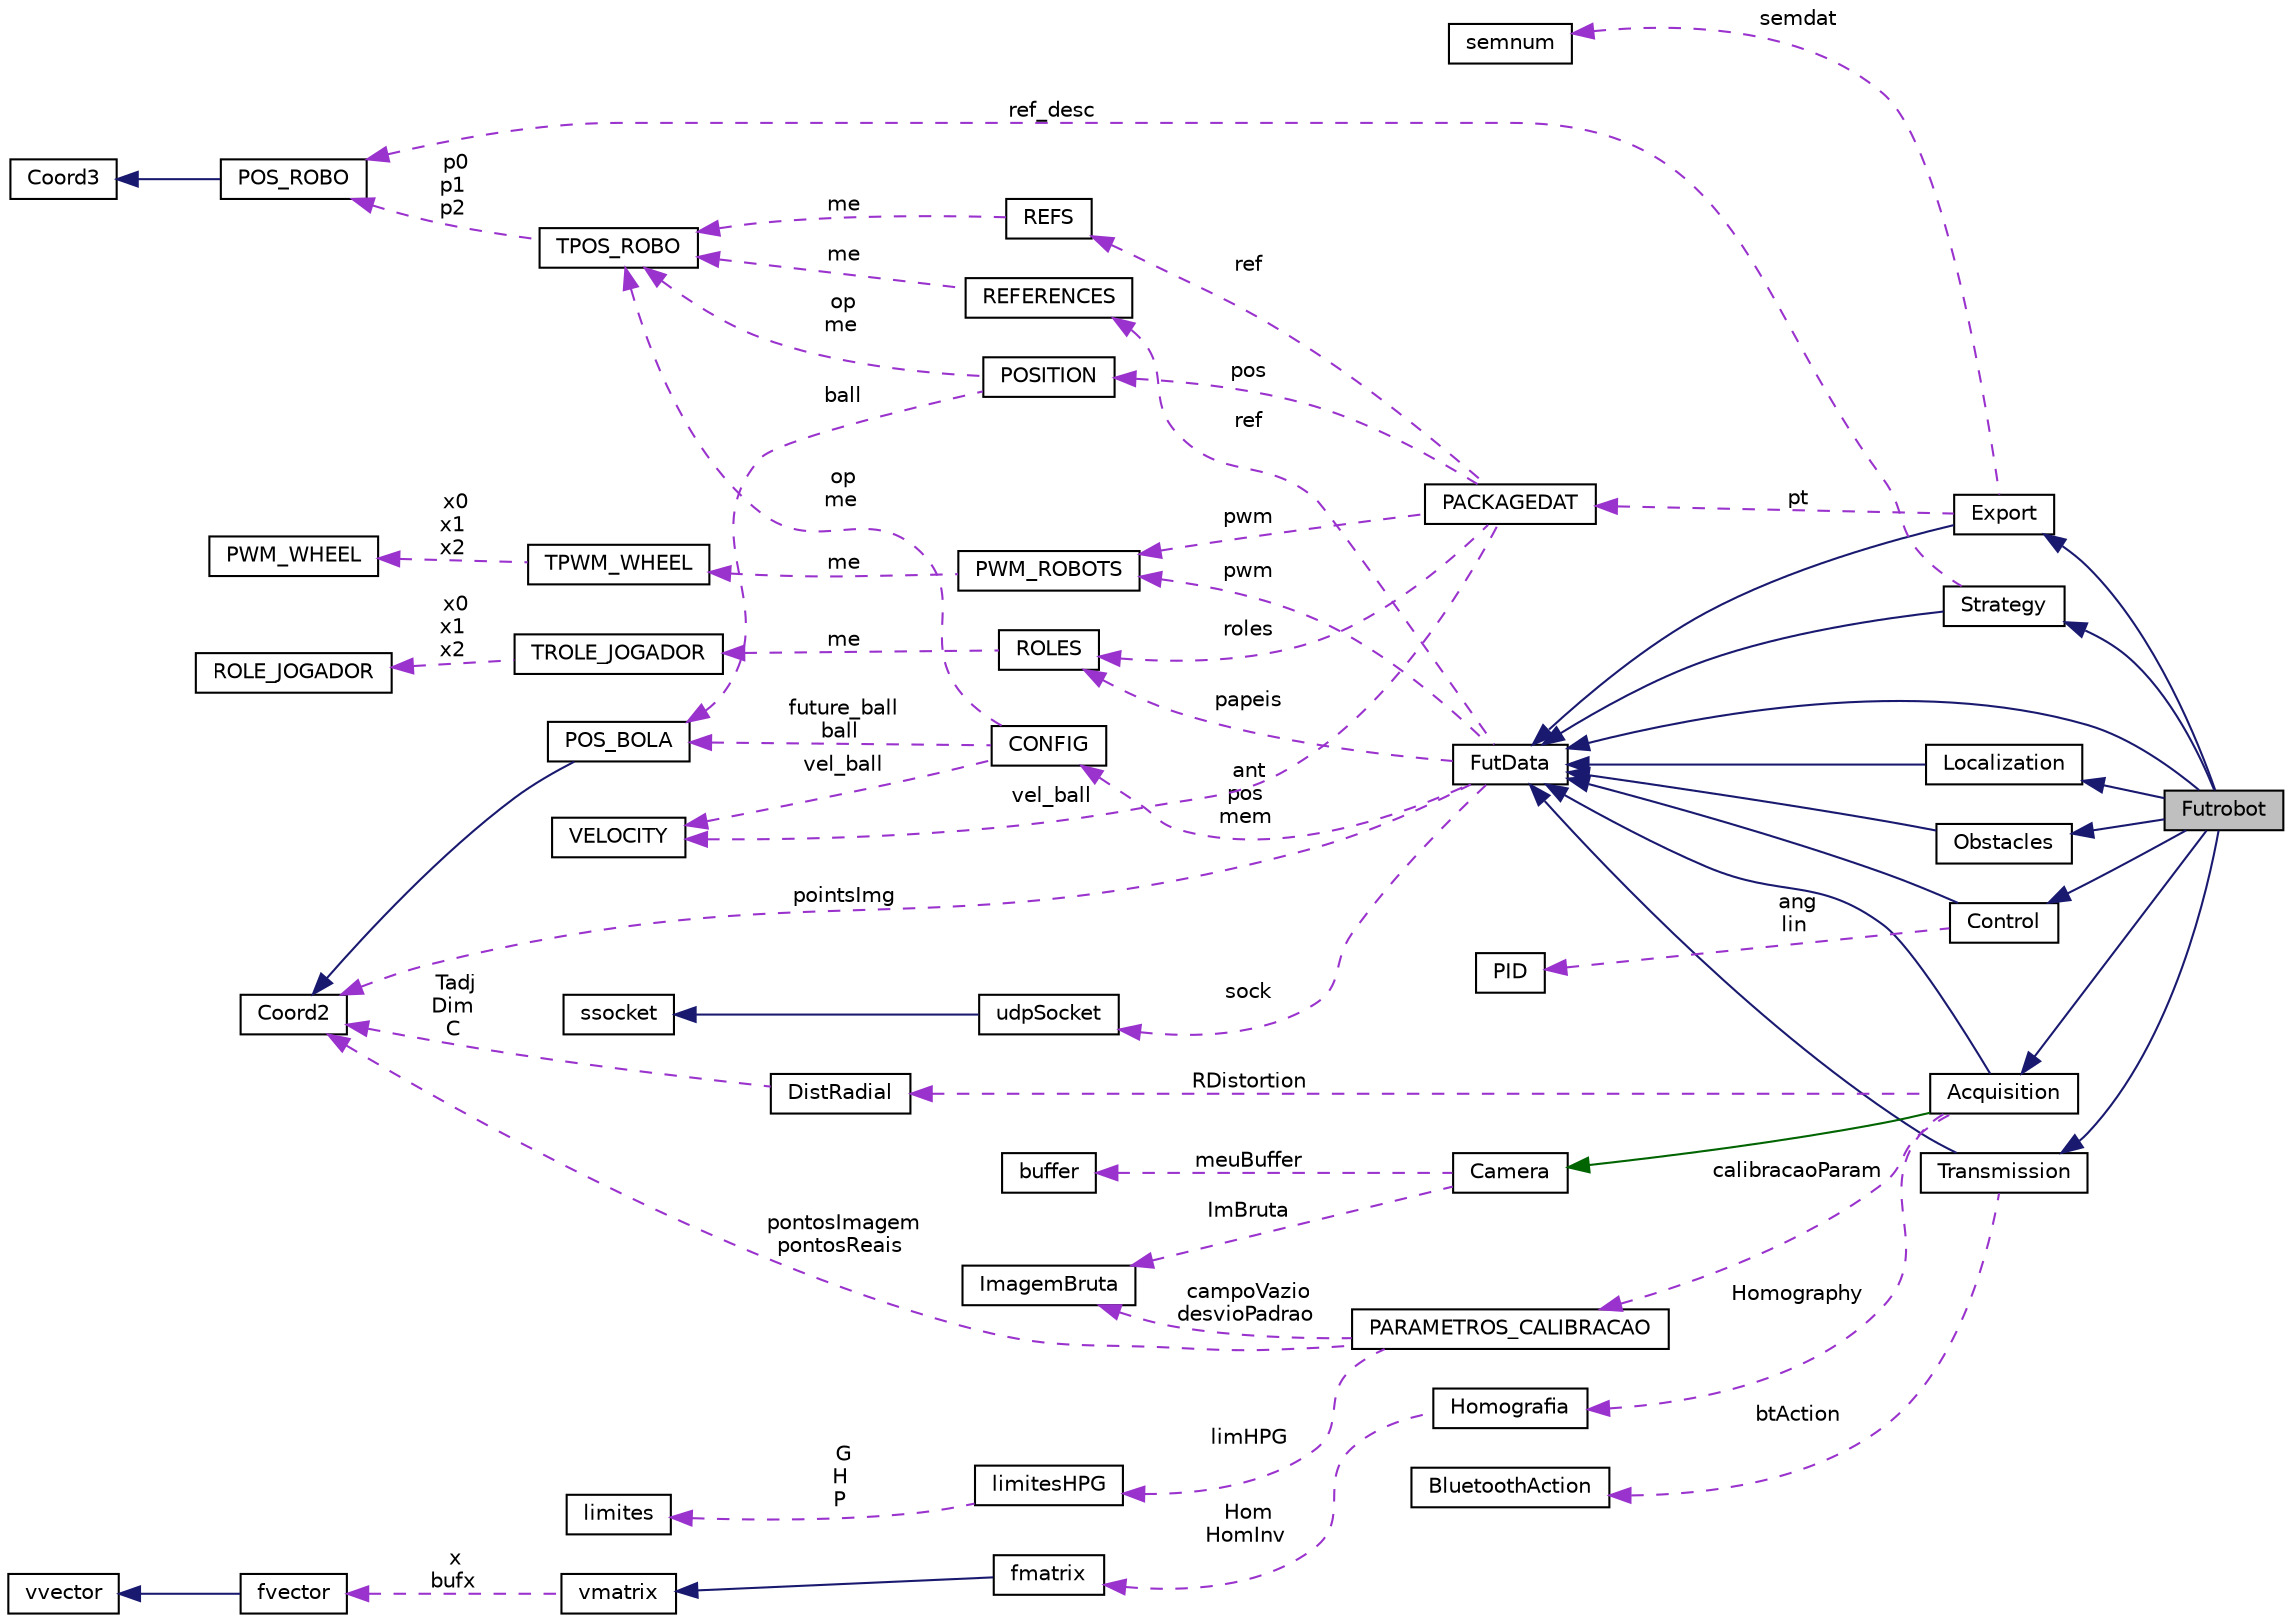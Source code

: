digraph "Futrobot"
{
  edge [fontname="Helvetica",fontsize="10",labelfontname="Helvetica",labelfontsize="10"];
  node [fontname="Helvetica",fontsize="10",shape=record];
  rankdir="LR";
  Node1 [label="Futrobot",height=0.2,width=0.4,color="black", fillcolor="grey75", style="filled", fontcolor="black"];
  Node2 -> Node1 [dir="back",color="midnightblue",fontsize="10",style="solid",fontname="Helvetica"];
  Node2 [label="Acquisition",height=0.2,width=0.4,color="black", fillcolor="white", style="filled",URL="$classAcquisition.html"];
  Node3 -> Node2 [dir="back",color="midnightblue",fontsize="10",style="solid",fontname="Helvetica"];
  Node3 [label="FutData",height=0.2,width=0.4,color="black", fillcolor="white", style="filled",URL="$classFutData.html"];
  Node4 -> Node3 [dir="back",color="darkorchid3",fontsize="10",style="dashed",label=" pwm" ,fontname="Helvetica"];
  Node4 [label="PWM_ROBOTS",height=0.2,width=0.4,color="black", fillcolor="white", style="filled",URL="$structPWM__ROBOTS.html"];
  Node5 -> Node4 [dir="back",color="darkorchid3",fontsize="10",style="dashed",label=" me" ,fontname="Helvetica"];
  Node5 [label="TPWM_WHEEL",height=0.2,width=0.4,color="black", fillcolor="white", style="filled",URL="$structTPWM__WHEEL.html"];
  Node6 -> Node5 [dir="back",color="darkorchid3",fontsize="10",style="dashed",label=" x0\nx1\nx2" ,fontname="Helvetica"];
  Node6 [label="PWM_WHEEL",height=0.2,width=0.4,color="black", fillcolor="white", style="filled",URL="$structPWM__WHEEL.html"];
  Node7 -> Node3 [dir="back",color="darkorchid3",fontsize="10",style="dashed",label=" ant\npos\nmem" ,fontname="Helvetica"];
  Node7 [label="CONFIG",height=0.2,width=0.4,color="black", fillcolor="white", style="filled",URL="$structCONFIG.html"];
  Node8 -> Node7 [dir="back",color="darkorchid3",fontsize="10",style="dashed",label=" op\nme" ,fontname="Helvetica"];
  Node8 [label="TPOS_ROBO",height=0.2,width=0.4,color="black", fillcolor="white", style="filled",URL="$structTPOS__ROBO.html"];
  Node9 -> Node8 [dir="back",color="darkorchid3",fontsize="10",style="dashed",label=" p0\np1\np2" ,fontname="Helvetica"];
  Node9 [label="POS_ROBO",height=0.2,width=0.4,color="black", fillcolor="white", style="filled",URL="$structPOS__ROBO.html"];
  Node10 -> Node9 [dir="back",color="midnightblue",fontsize="10",style="solid",fontname="Helvetica"];
  Node10 [label="Coord3",height=0.2,width=0.4,color="black", fillcolor="white", style="filled",URL="$structCoord3.html"];
  Node11 -> Node7 [dir="back",color="darkorchid3",fontsize="10",style="dashed",label=" vel_ball" ,fontname="Helvetica"];
  Node11 [label="VELOCITY",height=0.2,width=0.4,color="black", fillcolor="white", style="filled",URL="$structVELOCITY.html"];
  Node12 -> Node7 [dir="back",color="darkorchid3",fontsize="10",style="dashed",label=" future_ball\nball" ,fontname="Helvetica"];
  Node12 [label="POS_BOLA",height=0.2,width=0.4,color="black", fillcolor="white", style="filled",URL="$structPOS__BOLA.html"];
  Node13 -> Node12 [dir="back",color="midnightblue",fontsize="10",style="solid",fontname="Helvetica"];
  Node13 [label="Coord2",height=0.2,width=0.4,color="black", fillcolor="white", style="filled",URL="$structCoord2.html"];
  Node14 -> Node3 [dir="back",color="darkorchid3",fontsize="10",style="dashed",label=" papeis" ,fontname="Helvetica"];
  Node14 [label="ROLES",height=0.2,width=0.4,color="black", fillcolor="white", style="filled",URL="$structROLES.html"];
  Node15 -> Node14 [dir="back",color="darkorchid3",fontsize="10",style="dashed",label=" me" ,fontname="Helvetica"];
  Node15 [label="TROLE_JOGADOR",height=0.2,width=0.4,color="black", fillcolor="white", style="filled",URL="$structTROLE__JOGADOR.html"];
  Node16 -> Node15 [dir="back",color="darkorchid3",fontsize="10",style="dashed",label=" x0\nx1\nx2" ,fontname="Helvetica"];
  Node16 [label="ROLE_JOGADOR",height=0.2,width=0.4,color="black", fillcolor="white", style="filled",URL="$structROLE__JOGADOR.html"];
  Node17 -> Node3 [dir="back",color="darkorchid3",fontsize="10",style="dashed",label=" sock" ,fontname="Helvetica"];
  Node17 [label="udpSocket",height=0.2,width=0.4,color="black", fillcolor="white", style="filled",URL="$classudpSocket.html"];
  Node18 -> Node17 [dir="back",color="midnightblue",fontsize="10",style="solid",fontname="Helvetica"];
  Node18 [label="ssocket",height=0.2,width=0.4,color="black", fillcolor="white", style="filled",URL="$classssocket.html"];
  Node19 -> Node3 [dir="back",color="darkorchid3",fontsize="10",style="dashed",label=" ref" ,fontname="Helvetica"];
  Node19 [label="REFERENCES",height=0.2,width=0.4,color="black", fillcolor="white", style="filled",URL="$structREFERENCES.html"];
  Node8 -> Node19 [dir="back",color="darkorchid3",fontsize="10",style="dashed",label=" me" ,fontname="Helvetica"];
  Node13 -> Node3 [dir="back",color="darkorchid3",fontsize="10",style="dashed",label=" pointsImg" ,fontname="Helvetica"];
  Node20 -> Node2 [dir="back",color="darkgreen",fontsize="10",style="solid",fontname="Helvetica"];
  Node20 [label="Camera",height=0.2,width=0.4,color="black", fillcolor="white", style="filled",URL="$classCamera.html"];
  Node21 -> Node20 [dir="back",color="darkorchid3",fontsize="10",style="dashed",label=" ImBruta" ,fontname="Helvetica"];
  Node21 [label="ImagemBruta",height=0.2,width=0.4,color="black", fillcolor="white", style="filled",URL="$classImagemBruta.html"];
  Node22 -> Node20 [dir="back",color="darkorchid3",fontsize="10",style="dashed",label=" meuBuffer" ,fontname="Helvetica"];
  Node22 [label="buffer",height=0.2,width=0.4,color="black", fillcolor="white", style="filled",URL="$structbuffer.html"];
  Node23 -> Node2 [dir="back",color="darkorchid3",fontsize="10",style="dashed",label=" RDistortion" ,fontname="Helvetica"];
  Node23 [label="DistRadial",height=0.2,width=0.4,color="black", fillcolor="white", style="filled",URL="$classDistRadial.html"];
  Node13 -> Node23 [dir="back",color="darkorchid3",fontsize="10",style="dashed",label=" Tadj\nDim\nC" ,fontname="Helvetica"];
  Node24 -> Node2 [dir="back",color="darkorchid3",fontsize="10",style="dashed",label=" calibracaoParam" ,fontname="Helvetica"];
  Node24 [label="PARAMETROS_CALIBRACAO",height=0.2,width=0.4,color="black", fillcolor="white", style="filled",URL="$structPARAMETROS__CALIBRACAO.html"];
  Node25 -> Node24 [dir="back",color="darkorchid3",fontsize="10",style="dashed",label=" limHPG" ,fontname="Helvetica"];
  Node25 [label="limitesHPG",height=0.2,width=0.4,color="black", fillcolor="white", style="filled",URL="$structlimitesHPG.html"];
  Node26 -> Node25 [dir="back",color="darkorchid3",fontsize="10",style="dashed",label=" G\nH\nP" ,fontname="Helvetica"];
  Node26 [label="limites",height=0.2,width=0.4,color="black", fillcolor="white", style="filled",URL="$structlimites.html"];
  Node21 -> Node24 [dir="back",color="darkorchid3",fontsize="10",style="dashed",label=" campoVazio\ndesvioPadrao" ,fontname="Helvetica"];
  Node13 -> Node24 [dir="back",color="darkorchid3",fontsize="10",style="dashed",label=" pontosImagem\npontosReais" ,fontname="Helvetica"];
  Node27 -> Node2 [dir="back",color="darkorchid3",fontsize="10",style="dashed",label=" Homography" ,fontname="Helvetica"];
  Node27 [label="Homografia",height=0.2,width=0.4,color="black", fillcolor="white", style="filled",URL="$classHomografia.html"];
  Node28 -> Node27 [dir="back",color="darkorchid3",fontsize="10",style="dashed",label=" Hom\nHomInv" ,fontname="Helvetica"];
  Node28 [label="fmatrix",height=0.2,width=0.4,color="black", fillcolor="white", style="filled",URL="$classfmatrix.html"];
  Node29 -> Node28 [dir="back",color="midnightblue",fontsize="10",style="solid",fontname="Helvetica"];
  Node29 [label="vmatrix",height=0.2,width=0.4,color="black", fillcolor="white", style="filled",URL="$classvmatrix.html"];
  Node30 -> Node29 [dir="back",color="darkorchid3",fontsize="10",style="dashed",label=" x\nbufx" ,fontname="Helvetica"];
  Node30 [label="fvector",height=0.2,width=0.4,color="black", fillcolor="white", style="filled",URL="$classfvector.html"];
  Node31 -> Node30 [dir="back",color="midnightblue",fontsize="10",style="solid",fontname="Helvetica"];
  Node31 [label="vvector",height=0.2,width=0.4,color="black", fillcolor="white", style="filled",URL="$classvvector.html"];
  Node32 -> Node1 [dir="back",color="midnightblue",fontsize="10",style="solid",fontname="Helvetica"];
  Node32 [label="Localization",height=0.2,width=0.4,color="black", fillcolor="white", style="filled",URL="$classLocalization.html"];
  Node3 -> Node32 [dir="back",color="midnightblue",fontsize="10",style="solid",fontname="Helvetica"];
  Node33 -> Node1 [dir="back",color="midnightblue",fontsize="10",style="solid",fontname="Helvetica"];
  Node33 [label="Strategy",height=0.2,width=0.4,color="black", fillcolor="white", style="filled",URL="$classStrategy.html"];
  Node3 -> Node33 [dir="back",color="midnightblue",fontsize="10",style="solid",fontname="Helvetica"];
  Node9 -> Node33 [dir="back",color="darkorchid3",fontsize="10",style="dashed",label=" ref_desc" ,fontname="Helvetica"];
  Node34 -> Node1 [dir="back",color="midnightblue",fontsize="10",style="solid",fontname="Helvetica"];
  Node34 [label="Obstacles",height=0.2,width=0.4,color="black", fillcolor="white", style="filled",URL="$classObstacles.html"];
  Node3 -> Node34 [dir="back",color="midnightblue",fontsize="10",style="solid",fontname="Helvetica"];
  Node35 -> Node1 [dir="back",color="midnightblue",fontsize="10",style="solid",fontname="Helvetica"];
  Node35 [label="Control",height=0.2,width=0.4,color="black", fillcolor="white", style="filled",URL="$classControl.html"];
  Node3 -> Node35 [dir="back",color="midnightblue",fontsize="10",style="solid",fontname="Helvetica"];
  Node36 -> Node35 [dir="back",color="darkorchid3",fontsize="10",style="dashed",label=" ang\nlin" ,fontname="Helvetica"];
  Node36 [label="PID",height=0.2,width=0.4,color="black", fillcolor="white", style="filled",URL="$classPID.html"];
  Node37 -> Node1 [dir="back",color="midnightblue",fontsize="10",style="solid",fontname="Helvetica"];
  Node37 [label="Transmission",height=0.2,width=0.4,color="black", fillcolor="white", style="filled",URL="$classTransmission.html"];
  Node3 -> Node37 [dir="back",color="midnightblue",fontsize="10",style="solid",fontname="Helvetica"];
  Node38 -> Node37 [dir="back",color="darkorchid3",fontsize="10",style="dashed",label=" btAction" ,fontname="Helvetica"];
  Node38 [label="BluetoothAction",height=0.2,width=0.4,color="black", fillcolor="white", style="filled",URL="$classBluetoothAction.html"];
  Node39 -> Node1 [dir="back",color="midnightblue",fontsize="10",style="solid",fontname="Helvetica"];
  Node39 [label="Export",height=0.2,width=0.4,color="black", fillcolor="white", style="filled",URL="$classExport.html"];
  Node3 -> Node39 [dir="back",color="midnightblue",fontsize="10",style="solid",fontname="Helvetica"];
  Node40 -> Node39 [dir="back",color="darkorchid3",fontsize="10",style="dashed",label=" pt" ,fontname="Helvetica"];
  Node40 [label="PACKAGEDAT",height=0.2,width=0.4,color="black", fillcolor="white", style="filled",URL="$structPACKAGEDAT.html"];
  Node4 -> Node40 [dir="back",color="darkorchid3",fontsize="10",style="dashed",label=" pwm" ,fontname="Helvetica"];
  Node41 -> Node40 [dir="back",color="darkorchid3",fontsize="10",style="dashed",label=" ref" ,fontname="Helvetica"];
  Node41 [label="REFS",height=0.2,width=0.4,color="black", fillcolor="white", style="filled",URL="$structREFS.html"];
  Node8 -> Node41 [dir="back",color="darkorchid3",fontsize="10",style="dashed",label=" me" ,fontname="Helvetica"];
  Node42 -> Node40 [dir="back",color="darkorchid3",fontsize="10",style="dashed",label=" pos" ,fontname="Helvetica"];
  Node42 [label="POSITION",height=0.2,width=0.4,color="black", fillcolor="white", style="filled",URL="$structPOSITION.html"];
  Node8 -> Node42 [dir="back",color="darkorchid3",fontsize="10",style="dashed",label=" op\nme" ,fontname="Helvetica"];
  Node12 -> Node42 [dir="back",color="darkorchid3",fontsize="10",style="dashed",label=" ball" ,fontname="Helvetica"];
  Node11 -> Node40 [dir="back",color="darkorchid3",fontsize="10",style="dashed",label=" vel_ball" ,fontname="Helvetica"];
  Node14 -> Node40 [dir="back",color="darkorchid3",fontsize="10",style="dashed",label=" roles" ,fontname="Helvetica"];
  Node43 -> Node39 [dir="back",color="darkorchid3",fontsize="10",style="dashed",label=" semdat" ,fontname="Helvetica"];
  Node43 [label="semnum",height=0.2,width=0.4,color="black", fillcolor="white", style="filled",URL="$unionsemnum.html"];
  Node3 -> Node1 [dir="back",color="midnightblue",fontsize="10",style="solid",fontname="Helvetica"];
}
